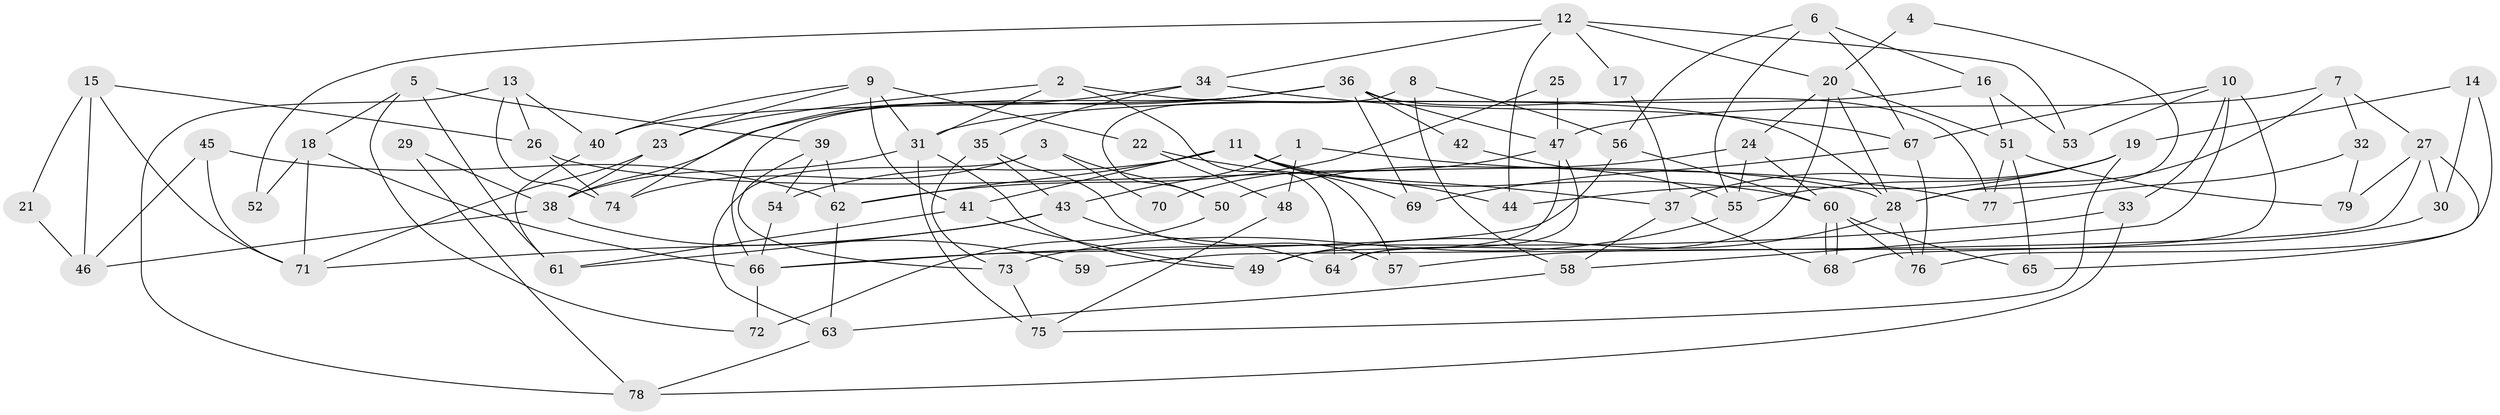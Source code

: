 // coarse degree distribution, {7: 0.041666666666666664, 13: 0.020833333333333332, 2: 0.16666666666666666, 12: 0.041666666666666664, 6: 0.125, 4: 0.22916666666666666, 5: 0.16666666666666666, 9: 0.020833333333333332, 8: 0.020833333333333332, 3: 0.16666666666666666}
// Generated by graph-tools (version 1.1) at 2025/51/03/04/25 22:51:12]
// undirected, 79 vertices, 158 edges
graph export_dot {
  node [color=gray90,style=filled];
  1;
  2;
  3;
  4;
  5;
  6;
  7;
  8;
  9;
  10;
  11;
  12;
  13;
  14;
  15;
  16;
  17;
  18;
  19;
  20;
  21;
  22;
  23;
  24;
  25;
  26;
  27;
  28;
  29;
  30;
  31;
  32;
  33;
  34;
  35;
  36;
  37;
  38;
  39;
  40;
  41;
  42;
  43;
  44;
  45;
  46;
  47;
  48;
  49;
  50;
  51;
  52;
  53;
  54;
  55;
  56;
  57;
  58;
  59;
  60;
  61;
  62;
  63;
  64;
  65;
  66;
  67;
  68;
  69;
  70;
  71;
  72;
  73;
  74;
  75;
  76;
  77;
  78;
  79;
  1 -- 43;
  1 -- 77;
  1 -- 48;
  2 -- 64;
  2 -- 28;
  2 -- 23;
  2 -- 31;
  3 -- 50;
  3 -- 74;
  3 -- 63;
  3 -- 70;
  4 -- 20;
  4 -- 28;
  5 -- 39;
  5 -- 61;
  5 -- 18;
  5 -- 72;
  6 -- 16;
  6 -- 55;
  6 -- 56;
  6 -- 67;
  7 -- 28;
  7 -- 47;
  7 -- 27;
  7 -- 32;
  8 -- 58;
  8 -- 56;
  8 -- 50;
  9 -- 31;
  9 -- 40;
  9 -- 22;
  9 -- 23;
  9 -- 41;
  10 -- 68;
  10 -- 58;
  10 -- 33;
  10 -- 53;
  10 -- 67;
  11 -- 41;
  11 -- 60;
  11 -- 44;
  11 -- 54;
  11 -- 57;
  11 -- 62;
  11 -- 69;
  12 -- 34;
  12 -- 20;
  12 -- 17;
  12 -- 44;
  12 -- 52;
  12 -- 53;
  13 -- 40;
  13 -- 26;
  13 -- 74;
  13 -- 78;
  14 -- 76;
  14 -- 19;
  14 -- 30;
  15 -- 71;
  15 -- 26;
  15 -- 21;
  15 -- 46;
  16 -- 53;
  16 -- 31;
  16 -- 51;
  17 -- 37;
  18 -- 71;
  18 -- 52;
  18 -- 66;
  19 -- 75;
  19 -- 44;
  19 -- 37;
  19 -- 55;
  20 -- 51;
  20 -- 24;
  20 -- 28;
  20 -- 64;
  21 -- 46;
  22 -- 48;
  22 -- 37;
  23 -- 38;
  23 -- 71;
  24 -- 60;
  24 -- 50;
  24 -- 55;
  25 -- 62;
  25 -- 47;
  26 -- 74;
  26 -- 28;
  27 -- 65;
  27 -- 30;
  27 -- 59;
  27 -- 79;
  28 -- 76;
  28 -- 49;
  29 -- 38;
  29 -- 78;
  30 -- 57;
  31 -- 38;
  31 -- 49;
  31 -- 75;
  32 -- 77;
  32 -- 79;
  33 -- 66;
  33 -- 78;
  34 -- 67;
  34 -- 35;
  34 -- 74;
  35 -- 73;
  35 -- 57;
  35 -- 43;
  36 -- 38;
  36 -- 69;
  36 -- 40;
  36 -- 42;
  36 -- 47;
  36 -- 66;
  36 -- 77;
  37 -- 58;
  37 -- 68;
  38 -- 46;
  38 -- 59;
  39 -- 54;
  39 -- 62;
  39 -- 73;
  40 -- 61;
  41 -- 49;
  41 -- 61;
  42 -- 55;
  43 -- 64;
  43 -- 61;
  43 -- 71;
  45 -- 62;
  45 -- 71;
  45 -- 46;
  47 -- 49;
  47 -- 64;
  47 -- 70;
  48 -- 75;
  50 -- 72;
  51 -- 79;
  51 -- 65;
  51 -- 77;
  54 -- 66;
  55 -- 73;
  56 -- 66;
  56 -- 60;
  58 -- 63;
  60 -- 68;
  60 -- 68;
  60 -- 65;
  60 -- 76;
  62 -- 63;
  63 -- 78;
  66 -- 72;
  67 -- 69;
  67 -- 76;
  73 -- 75;
}
